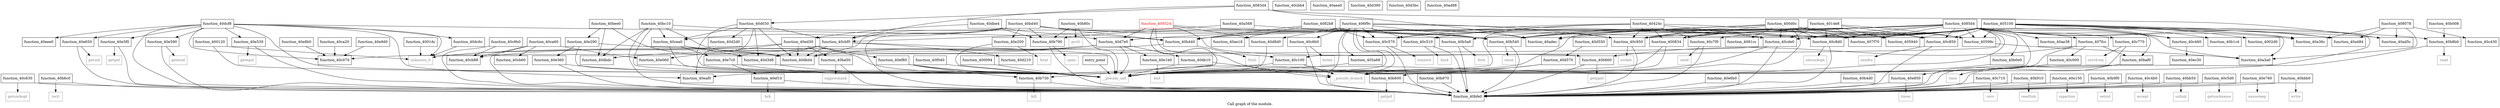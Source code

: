 digraph "Call graph of the module." {
  label="Call graph of the module.";
  node [shape=record];

  Node_function_40bbb0 [label="{function_40bbb0}"];
  Node_function_40e590 [label="{function_40e590}"];
  Node_function_40b440 [label="{function_40b440}"];
  Node_function_40b4d0 [label="{function_40b4d0}"];
  Node_function_40e530 [label="{function_40e530}"];
  Node_function_40b540 [label="{function_40b540}"];
  Node_function_40b5a0 [label="{function_40b5a0}"];
  Node_function_40c9b0 [label="{function_40c9b0}"];
  Node_function_40b600 [label="{function_40b600}"];
  Node_function_40b660 [label="{function_40b660}"];
  Node_function_40d8d0 [label="{function_40d8d0}"];
  Node_function_40ca20 [label="{function_40ca20}"];
  Node_function_40c630 [label="{function_40c630}"];
  Node_function_40b6c0 [label="{function_40b6c0}"];
  Node_function_40ca60 [label="{function_40ca60}"];
  Node_function_40bc10 [label="{function_40bc10}"];
  Node_function_40db10 [label="{function_40db10}"];
  Node_function_40dbd4 [label="{function_40dbd4}"];
  Node_function_40c6b0 [label="{function_40c6b0}"];
  Node_function_40cb60 [label="{function_40cb60}"];
  Node_function_40e290 [label="{function_40e290}"];
  Node_function_40b730 [label="{function_40b730}"];
  Node_function_40bd40 [label="{function_40bd40}"];
  Node_function_40cb88 [label="{function_40cb88}"];
  Node_function_40dbdc [label="{function_40dbdc}"];
  Node_function_40cbb4 [label="{function_40cbb4}"];
  Node_function_40c710 [label="{function_40c710}"];
  Node_function_40b790 [label="{function_40b790}"];
  Node_function_40bee0 [label="{function_40bee0}"];
  Node_function_40cbf0 [label="{function_40cbf0}"];
  Node_function_40bfe0 [label="{function_40bfe0}"];
  Node_function_40cde0 [label="{function_40cde0}"];
  Node_function_40b80c [label="{function_40b80c}"];
  Node_function_40b8b0 [label="{function_40b8b0}"];
  Node_function_40b910 [label="{function_40b910}"];
  Node_function_40c000 [label="{function_40c000}"];
  Node_function_40cea0 [label="{function_40cea0}"];
  Node_function_40c070 [label="{function_40c070}"];
  Node_function_40d030 [label="{function_40d030}"];
  Node_function_40b0e0 [label="{function_40b0e0}"];
  Node_function_40e650 [label="{function_40e650}"];
  Node_function_40b008 [label="{function_40b008}"];
  Node_function_40aea0 [label="{function_40aea0}"];
  Node_function_40b1c4 [label="{function_40b1c4}"];
  Node_function_40e200 [label="{function_40e200}"];
  Node_function_40d210 [label="{function_40d210}"];
  Node_function_40dbe4 [label="{function_40dbe4}"];
  Node_function_40dc6c [label="{function_40dc6c}"];
  Node_function_40c770 [label="{function_40c770}"];
  Node_function_40c7f0 [label="{function_40c7f0}"];
  Node_function_40dcf8 [label="{function_40dcf8}"];
  Node_function_40e060 [label="{function_40e060}"];
  Node_function_40c850 [label="{function_40c850}"];
  Node_function_40e150 [label="{function_40e150}"];
  Node_function_40c8d0 [label="{function_40c8d0}"];
  Node_function_40e1b0 [label="{function_40e1b0}"];
  Node_function_40c950 [label="{function_40c950}"];
  Node_function_40c100 [label="{function_40c100}"];
  Node_function_40d2d0 [label="{function_40d2d0}"];
  Node_function_40b970 [label="{function_40b970}"];
  Node_function_40c430 [label="{function_40c430}"];
  Node_function_40c460 [label="{function_40c460}"];
  Node_function_40b9f0 [label="{function_40b9f0}"];
  Node_function_40e360 [label="{function_40e360}"];
  Node_function_40ba50 [label="{function_40ba50}"];
  Node_function_40d390 [label="{function_40d390}"];
  Node_function_40c4b0 [label="{function_40c4b0}"];
  Node_function_40d3bc [label="{function_40d3bc}"];
  Node_function_40baf0 [label="{function_40baf0}"];
  Node_function_40c510 [label="{function_40c510}"];
  Node_function_40e5f0 [label="{function_40e5f0}"];
  Node_function_40bb50 [label="{function_40bb50}"];
  Node_function_40d3d8 [label="{function_40d3d8}"];
  Node_function_40c570 [label="{function_40c570}"];
  Node_function_40d550 [label="{function_40d550}"];
  Node_function_40d570 [label="{function_40d570}"];
  Node_function_40c5d0 [label="{function_40c5d0}"];
  Node_function_40e9d0 [label="{function_40e9d0}"];
  Node_function_40eaf0 [label="{function_40eaf0}"];
  Node_function_40ec30 [label="{function_40ec30}"];
  Node_function_40ed30 [label="{function_40ed30}"];
  Node_function_40eee0 [label="{function_40eee0}"];
  Node_function_40e7c0 [label="{function_40e7c0}"];
  Node_function_40e850 [label="{function_40e850}"];
  Node_function_40e8b0 [label="{function_40e8b0}"];
  Node_function_40e6b0 [label="{function_40e6b0}"];
  Node_getppid [color="gray50", fontcolor="gray50", label="{getppid}"];
  Node_function_40e760 [label="{function_40e760}"];
  Node_times [color="gray50", fontcolor="gray50", label="{times}"];
  Node_brk [color="gray50", fontcolor="gray50", label="{brk}"];
  Node_function_40ef10 [label="{function_40ef10}"];
  Node_function_40ef80 [label="{function_40ef80}"];
  Node_function_40f040 [label="{function_40f040}"];
  Node_unknown_0 [color="gray50", fontcolor="gray50", label="{unknown_0}"];
  Node_fcntl [color="gray50", fontcolor="gray50", label="{fcntl}"];
  Node_close [color="gray50", fontcolor="gray50", label="{close}"];
  Node_fork [color="gray50", fontcolor="gray50", label="{fork}"];
  Node_getpid [color="gray50", fontcolor="gray50", label="{getpid}"];
  Node_ioctl [color="gray50", fontcolor="gray50", label="{ioctl}"];
  Node_kill [color="gray50", fontcolor="gray50", label="{kill}"];
  Node_open [color="gray50", fontcolor="gray50", label="{open}"];
  Node_prctl [color="gray50", fontcolor="gray50", label="{prctl}"];
  Node_read [color="gray50", fontcolor="gray50", label="{read}"];
  Node_readlink [color="gray50", fontcolor="gray50", label="{readlink}"];
  Node_setsid [color="gray50", fontcolor="gray50", label="{setsid}"];
  Node_sigprocmask [color="gray50", fontcolor="gray50", label="{sigprocmask}"];
  Node_time [color="gray50", fontcolor="gray50", label="{time}"];
  Node_unlink [color="gray50", fontcolor="gray50", label="{unlink}"];
  Node_write [color="gray50", fontcolor="gray50", label="{write}"];
  Node_accept [color="gray50", fontcolor="gray50", label="{accept}"];
  Node_bind [color="gray50", fontcolor="gray50", label="{bind}"];
  Node_connect [color="gray50", fontcolor="gray50", label="{connect}"];
  Node_getsockname [color="gray50", fontcolor="gray50", label="{getsockname}"];
  Node_getsockopt [color="gray50", fontcolor="gray50", label="{getsockopt}"];
  Node_listen [color="gray50", fontcolor="gray50", label="{listen}"];
  Node_recv [color="gray50", fontcolor="gray50", label="{recv}"];
  Node_recvfrom [color="gray50", fontcolor="gray50", label="{recvfrom}"];
  Node_send [color="gray50", fontcolor="gray50", label="{send}"];
  Node_sendto [color="gray50", fontcolor="gray50", label="{sendto}"];
  Node_setsockopt [color="gray50", fontcolor="gray50", label="{setsockopt}"];
  Node_socket [color="gray50", fontcolor="gray50", label="{socket}"];
  Node_sigaction [color="gray50", fontcolor="gray50", label="{sigaction}"];
  Node_exit [color="gray50", fontcolor="gray50", label="{exit}"];
  Node_fstat [color="gray50", fontcolor="gray50", label="{fstat}"];
  Node_getegid [color="gray50", fontcolor="gray50", label="{getegid}"];
  Node_geteuid [color="gray50", fontcolor="gray50", label="{geteuid}"];
  Node_getgid [color="gray50", fontcolor="gray50", label="{getgid}"];
  Node_getuid [color="gray50", fontcolor="gray50", label="{getuid}"];
  Node_nanosleep [color="gray50", fontcolor="gray50", label="{nanosleep}"];
  Node_function_40d7e0 [label="{function_40d7e0}"];
  Node___pseudo_call [color="gray50", fontcolor="gray50", label="{__pseudo_call}"];
  Node___pseudo_branch [color="gray50", fontcolor="gray50", label="{__pseudo_branch}"];
  Node_function_400094 [label="{function_400094}"];
  Node_function_400120 [label="{function_400120}"];
  Node_function_4001dc [label="{function_4001dc}"];
  Node_entry_point [label="{entry_point}"];
  Node_function_4002d0 [label="{function_4002d0}"];
  Node_function_400324 [color="red", fontcolor="red", label="{function_400324}"];
  Node_function_400834 [label="{function_400834}"];
  Node_function_407f70 [label="{function_407f70}"];
  Node_function_400d0c [label="{function_400d0c}"];
  Node_function_4014e8 [label="{function_4014e8}"];
  Node_function_40424c [label="{function_40424c}"];
  Node_function_405100 [label="{function_405100}"];
  Node_function_405940 [label="{function_405940}"];
  Node_function_40599c [label="{function_40599c}"];
  Node_function_405a68 [label="{function_405a68}"];
  Node_function_406f9c [label="{function_406f9c}"];
  Node_function_407fcc [label="{function_407fcc}"];
  Node_function_408078 [label="{function_408078}"];
  Node_function_4081cc [label="{function_4081cc}"];
  Node_function_4082b8 [label="{function_4082b8}"];
  Node_function_4083d4 [label="{function_4083d4}"];
  Node_function_4085d4 [label="{function_4085d4}"];
  Node_function_40a36c [label="{function_40a36c}"];
  Node_function_40a3a0 [label="{function_40a3a0}"];
  Node_function_40a484 [label="{function_40a484}"];
  Node_function_40a568 [label="{function_40a568}"];
  Node_function_40ad5c [label="{function_40ad5c}"];
  Node_function_40ad88 [label="{function_40ad88}"];
  Node_function_40adec [label="{function_40adec}"];
  Node_function_40ae18 [label="{function_40ae18}"];
  Node_function_40ae38 [label="{function_40ae38}"];
  Node_function_40bbb0 -> Node_function_40bfe0;
  Node_function_40bbb0 -> Node_write;
  Node_function_40e590 -> Node_function_40bfe0;
  Node_function_40e590 -> Node_geteuid;
  Node_function_40b440 -> Node_unknown_0;
  Node_function_40b440 -> Node_fcntl;
  Node_function_40b4d0 -> Node_function_40bfe0;
  Node_function_40e530 -> Node_function_40bfe0;
  Node_function_40e530 -> Node_getegid;
  Node_function_40b540 -> Node_function_40bfe0;
  Node_function_40b540 -> Node_close;
  Node_function_40b5a0 -> Node_function_40bfe0;
  Node_function_40b5a0 -> Node_fork;
  Node_function_40c9b0 -> Node_function_40cb88;
  Node_function_40c9b0 -> Node_function_40bfe0;
  Node_function_40b600 -> Node_function_40bfe0;
  Node_function_40b600 -> Node_getpid;
  Node_function_40b660 -> Node_function_40bfe0;
  Node_function_40b660 -> Node_getppid;
  Node_function_40d8d0 -> Node___pseudo_call;
  Node_function_40ca20 -> Node_function_40c070;
  Node_function_40c630 -> Node_function_40bfe0;
  Node_function_40c630 -> Node_getsockopt;
  Node_function_40b6c0 -> Node_function_40bfe0;
  Node_function_40b6c0 -> Node_ioctl;
  Node_function_40ca60 -> Node_function_40cb60;
  Node_function_40ca60 -> Node_function_40cb88;
  Node_function_40ca60 -> Node_function_40bfe0;
  Node_function_40ca60 -> Node_function_40e060;
  Node_function_40bc10 -> Node_function_40b540;
  Node_function_40bc10 -> Node_function_40dbd4;
  Node_function_40bc10 -> Node_function_40dbdc;
  Node_function_40bc10 -> Node_function_40bfe0;
  Node_function_40bc10 -> Node_function_40cea0;
  Node_function_40bc10 -> Node___pseudo_call;
  Node_function_40db10 -> Node___pseudo_call;
  Node_function_40db10 -> Node___pseudo_branch;
  Node_function_40c6b0 -> Node_function_40bfe0;
  Node_function_40c6b0 -> Node_listen;
  Node_function_40e290 -> Node_function_40c100;
  Node_function_40e290 -> Node_function_40e360;
  Node_function_40e290 -> Node___pseudo_call;
  Node_function_40b730 -> Node_function_40bfe0;
  Node_function_40b730 -> Node_kill;
  Node_function_40bd40 -> Node_function_40b440;
  Node_function_40bd40 -> Node_function_40b540;
  Node_function_40bd40 -> Node_function_40dbd4;
  Node_function_40bd40 -> Node_function_40b790;
  Node_function_40bd40 -> Node_function_40cbf0;
  Node_function_40bd40 -> Node_function_40bfe0;
  Node_function_40bd40 -> Node_function_40cde0;
  Node_function_40bd40 -> Node_function_40cea0;
  Node_function_40bd40 -> Node_function_40e200;
  Node_function_40c710 -> Node_function_40bfe0;
  Node_function_40c710 -> Node_recv;
  Node_function_40b790 -> Node_function_40bfe0;
  Node_function_40b790 -> Node_open;
  Node_function_40bee0 -> Node_function_40dbd4;
  Node_function_40bee0 -> Node_function_40e290;
  Node_function_40bee0 -> Node_function_40dbdc;
  Node_function_40cbf0 -> Node_function_40dbd4;
  Node_function_40cbf0 -> Node_function_40d210;
  Node_function_40cbf0 -> Node_function_40d3d8;
  Node_function_40cbf0 -> Node_function_40e7c0;
  Node_function_40cbf0 -> Node___pseudo_call;
  Node_function_40cde0 -> Node_function_40bfe0;
  Node_function_40cde0 -> Node_function_40c070;
  Node_function_40cde0 -> Node___pseudo_call;
  Node_function_40b80c -> Node_function_40b790;
  Node_function_40b80c -> Node_prctl;
  Node_function_40b80c -> Node___pseudo_call;
  Node_function_40b8b0 -> Node_function_40bfe0;
  Node_function_40b8b0 -> Node_read;
  Node_function_40b910 -> Node_function_40bfe0;
  Node_function_40b910 -> Node_readlink;
  Node_function_40c000 -> Node_function_40e850;
  Node_function_40cea0 -> Node_function_40dbd4;
  Node_function_40cea0 -> Node_function_40d3d8;
  Node_function_40cea0 -> Node_function_40e7c0;
  Node_function_40cea0 -> Node___pseudo_call;
  Node_function_40d030 -> Node_function_40dbd4;
  Node_function_40d030 -> Node_function_40cbf0;
  Node_function_40d030 -> Node_function_40cea0;
  Node_function_40d030 -> Node_function_40d2d0;
  Node_function_40d030 -> Node_function_40d3d8;
  Node_function_40d030 -> Node_function_40eaf0;
  Node_function_40d030 -> Node___pseudo_call;
  Node_function_40b0e0 -> Node___pseudo_call;
  Node_function_40e650 -> Node_function_40bfe0;
  Node_function_40e650 -> Node_getuid;
  Node_function_40b008 -> Node_function_40b8b0;
  Node_function_40e200 -> Node_fstat;
  Node_function_40e200 -> Node___pseudo_call;
  Node_function_40dbe4 -> Node_function_40b440;
  Node_function_40dbe4 -> Node_function_40b790;
  Node_function_40dbe4 -> Node_function_40ed30;
  Node_function_40dc6c -> Node_unknown_0;
  Node_function_40c770 -> Node_function_40bfe0;
  Node_function_40c770 -> Node_recvfrom;
  Node_function_40c7f0 -> Node_function_40bfe0;
  Node_function_40c7f0 -> Node_send;
  Node_function_40dcf8 -> Node_function_40e590;
  Node_function_40dcf8 -> Node_function_40e530;
  Node_function_40dcf8 -> Node_function_40bfe0;
  Node_function_40dcf8 -> Node_function_40c070;
  Node_function_40dcf8 -> Node_function_40e650;
  Node_function_40dcf8 -> Node_function_40dc6c;
  Node_function_40dcf8 -> Node_function_40e5f0;
  Node_function_40dcf8 -> Node_function_40eaf0;
  Node_function_40dcf8 -> Node_function_40eee0;
  Node_function_40dcf8 -> Node_unknown_0;
  Node_function_40dcf8 -> Node_function_40d7e0;
  Node_function_40dcf8 -> Node___pseudo_call;
  Node_function_40e060 -> Node___pseudo_call;
  Node_function_40c850 -> Node_function_40bfe0;
  Node_function_40c850 -> Node_sendto;
  Node_function_40e150 -> Node_function_40bfe0;
  Node_function_40e150 -> Node_sigaction;
  Node_function_40c8d0 -> Node_function_40bfe0;
  Node_function_40c8d0 -> Node_setsockopt;
  Node_function_40e1b0 -> Node_exit;
  Node_function_40c950 -> Node_function_40bfe0;
  Node_function_40c950 -> Node_socket;
  Node_function_40c100 -> Node_function_40eaf0;
  Node_function_40c100 -> Node___pseudo_branch;
  Node_function_40b970 -> Node_function_40bfe0;
  Node_function_40c460 -> Node_function_40ec30;
  Node_function_40b9f0 -> Node_function_40bfe0;
  Node_function_40b9f0 -> Node_setsid;
  Node_function_40e360 -> Node_function_40bfe0;
  Node_function_40e360 -> Node___pseudo_call;
  Node_function_40ba50 -> Node_function_40bfe0;
  Node_function_40ba50 -> Node_sigprocmask;
  Node_function_40c4b0 -> Node_function_40bfe0;
  Node_function_40c4b0 -> Node_accept;
  Node_function_40baf0 -> Node_function_40bfe0;
  Node_function_40baf0 -> Node_time;
  Node_function_40c510 -> Node_function_40bfe0;
  Node_function_40c510 -> Node_bind;
  Node_function_40e5f0 -> Node_function_40bfe0;
  Node_function_40e5f0 -> Node_getgid;
  Node_function_40bb50 -> Node_function_40bfe0;
  Node_function_40bb50 -> Node_unlink;
  Node_function_40d3d8 -> Node___pseudo_call;
  Node_function_40c570 -> Node_function_40bfe0;
  Node_function_40c570 -> Node_connect;
  Node_function_40d550 -> Node_function_40d570;
  Node_function_40d570 -> Node___pseudo_call;
  Node_function_40d570 -> Node___pseudo_branch;
  Node_function_40c5d0 -> Node_function_40bfe0;
  Node_function_40c5d0 -> Node_getsockname;
  Node_function_40e9d0 -> Node_function_40c070;
  Node_function_40ed30 -> Node_function_40dbd4;
  Node_function_40ed30 -> Node_function_40cb88;
  Node_function_40ed30 -> Node_function_40e060;
  Node_function_40ed30 -> Node_function_40ba50;
  Node_function_40ed30 -> Node_function_40ef80;
  Node_function_40ed30 -> Node___pseudo_call;
  Node_function_40e7c0 -> Node_function_40ef10;
  Node_function_40e7c0 -> Node___pseudo_call;
  Node_function_40e850 -> Node_function_40bfe0;
  Node_function_40e850 -> Node_times;
  Node_function_40e8b0 -> Node_function_40c070;
  Node_function_40e6b0 -> Node_function_40bfe0;
  Node_function_40e760 -> Node_function_40bfe0;
  Node_function_40e760 -> Node_nanosleep;
  Node_function_40ef10 -> Node_function_40bfe0;
  Node_function_40ef10 -> Node_brk;
  Node_function_40ef80 -> Node_function_40b600;
  Node_function_40ef80 -> Node_function_40b730;
  Node_function_40ef80 -> Node___pseudo_call;
  Node_function_40f040 -> Node___pseudo_call;
  Node_function_40d7e0 -> Node_function_40db10;
  Node_function_40d7e0 -> Node_function_40dbd4;
  Node_function_40d7e0 -> Node_function_40dbdc;
  Node_function_40d7e0 -> Node_function_40e1b0;
  Node_function_40d7e0 -> Node_unknown_0;
  Node_function_40d7e0 -> Node___pseudo_call;
  Node_function_400094 -> Node___pseudo_call;
  Node_function_400120 -> Node_unknown_0;
  Node_function_400120 -> Node___pseudo_call;
  Node_function_4001dc -> Node_unknown_0;
  Node_entry_point -> Node___pseudo_call;
  Node_function_400324 -> Node_function_40b5a0;
  Node_function_400324 -> Node_function_40b660;
  Node_function_400324 -> Node_function_40d8d0;
  Node_function_400324 -> Node_function_40b730;
  Node_function_400324 -> Node_function_40d7e0;
  Node_function_400324 -> Node___pseudo_call;
  Node_function_400324 -> Node___pseudo_branch;
  Node_function_400834 -> Node___pseudo_call;
  Node_function_400834 -> Node___pseudo_branch;
  Node_function_400d0c -> Node_function_40b540;
  Node_function_400d0c -> Node_function_40cde0;
  Node_function_400d0c -> Node_function_40c850;
  Node_function_400d0c -> Node_function_40c8d0;
  Node_function_400d0c -> Node_function_40c950;
  Node_function_400d0c -> Node___pseudo_call;
  Node_function_400d0c -> Node_function_400834;
  Node_function_400d0c -> Node_function_407f70;
  Node_function_400d0c -> Node_function_405940;
  Node_function_400d0c -> Node_function_40599c;
  Node_function_400d0c -> Node_function_4081cc;
  Node_function_400d0c -> Node_function_40adec;
  Node_function_4014e8 -> Node_function_40b540;
  Node_function_4014e8 -> Node_function_40cde0;
  Node_function_4014e8 -> Node_function_40c850;
  Node_function_4014e8 -> Node_function_40c8d0;
  Node_function_4014e8 -> Node_function_40c950;
  Node_function_4014e8 -> Node___pseudo_call;
  Node_function_4014e8 -> Node_function_400834;
  Node_function_4014e8 -> Node_function_407f70;
  Node_function_4014e8 -> Node_function_405940;
  Node_function_4014e8 -> Node_function_40599c;
  Node_function_40424c -> Node_function_40cde0;
  Node_function_40424c -> Node_function_40c7f0;
  Node_function_40424c -> Node_function_40c950;
  Node_function_40424c -> Node_function_40c510;
  Node_function_40424c -> Node_function_40c570;
  Node_function_40424c -> Node___pseudo_call;
  Node_function_40424c -> Node_function_400834;
  Node_function_40424c -> Node_function_407f70;
  Node_function_405100 -> Node_function_40b540;
  Node_function_405100 -> Node_function_40b790;
  Node_function_405100 -> Node_function_40cde0;
  Node_function_405100 -> Node_function_40b8b0;
  Node_function_405100 -> Node_function_40b1c4;
  Node_function_405100 -> Node_function_40c850;
  Node_function_405100 -> Node_function_40c8d0;
  Node_function_405100 -> Node_function_40c950;
  Node_function_405100 -> Node_function_40c460;
  Node_function_405100 -> Node___pseudo_call;
  Node_function_405100 -> Node_function_4002d0;
  Node_function_405100 -> Node_function_400834;
  Node_function_405100 -> Node_function_407f70;
  Node_function_405100 -> Node_function_405940;
  Node_function_405100 -> Node_function_40599c;
  Node_function_405100 -> Node_function_40a36c;
  Node_function_405100 -> Node_function_40a3a0;
  Node_function_405100 -> Node_function_40a484;
  Node_function_405100 -> Node_function_40ad5c;
  Node_function_405100 -> Node_function_40adec;
  Node_function_40599c -> Node_function_40a3a0;
  Node_function_405a68 -> Node___pseudo_call;
  Node_function_406f9c -> Node_function_40b440;
  Node_function_406f9c -> Node_function_40b540;
  Node_function_406f9c -> Node_function_40d8d0;
  Node_function_406f9c -> Node_function_40c6b0;
  Node_function_406f9c -> Node_function_40bfe0;
  Node_function_406f9c -> Node_function_40c8d0;
  Node_function_406f9c -> Node_function_40c950;
  Node_function_406f9c -> Node_function_40c510;
  Node_function_406f9c -> Node_function_40c570;
  Node_function_406f9c -> Node___pseudo_call;
  Node_function_406f9c -> Node___pseudo_branch;
  Node_function_406f9c -> Node_function_405a68;
  Node_function_407fcc -> Node_function_40b600;
  Node_function_407fcc -> Node_function_40b660;
  Node_function_407fcc -> Node_function_40c000;
  Node_function_407fcc -> Node_function_40baf0;
  Node_function_408078 -> Node_function_40c430;
  Node_function_408078 -> Node_function_40a36c;
  Node_function_408078 -> Node_function_40a3a0;
  Node_function_408078 -> Node_function_40a484;
  Node_function_408078 -> Node_function_40ad5c;
  Node_function_4082b8 -> Node_function_40b440;
  Node_function_4082b8 -> Node_function_40b540;
  Node_function_4082b8 -> Node_function_40c950;
  Node_function_4082b8 -> Node_function_40c570;
  Node_function_4082b8 -> Node_function_40ae18;
  Node_function_4083d4 -> Node_function_40cbf0;
  Node_function_4083d4 -> Node_function_40d030;
  Node_function_4083d4 -> Node_function_40ad5c;
  Node_function_4083d4 -> Node_function_40adec;
  Node_function_4085d4 -> Node_function_40b440;
  Node_function_4085d4 -> Node_function_40b540;
  Node_function_4085d4 -> Node_function_40b5a0;
  Node_function_4085d4 -> Node_function_40cde0;
  Node_function_4085d4 -> Node_function_40b0e0;
  Node_function_4085d4 -> Node_function_40c770;
  Node_function_4085d4 -> Node_function_40c7f0;
  Node_function_4085d4 -> Node_function_40c850;
  Node_function_4085d4 -> Node_function_40c8d0;
  Node_function_4085d4 -> Node_function_40c950;
  Node_function_4085d4 -> Node_function_40c100;
  Node_function_4085d4 -> Node_function_40c460;
  Node_function_4085d4 -> Node_function_40baf0;
  Node_function_4085d4 -> Node_function_40c570;
  Node_function_4085d4 -> Node_function_40d7e0;
  Node_function_4085d4 -> Node___pseudo_call;
  Node_function_4085d4 -> Node___pseudo_branch;
  Node_function_4085d4 -> Node_function_407f70;
  Node_function_4085d4 -> Node_function_40599c;
  Node_function_4085d4 -> Node_function_407fcc;
  Node_function_4085d4 -> Node_function_40a36c;
  Node_function_4085d4 -> Node_function_40a3a0;
  Node_function_4085d4 -> Node_function_40a484;
  Node_function_4085d4 -> Node_function_40ae38;
  Node_function_40a568 -> Node_function_40cbf0;
  Node_function_40a568 -> Node_function_40adec;
}
